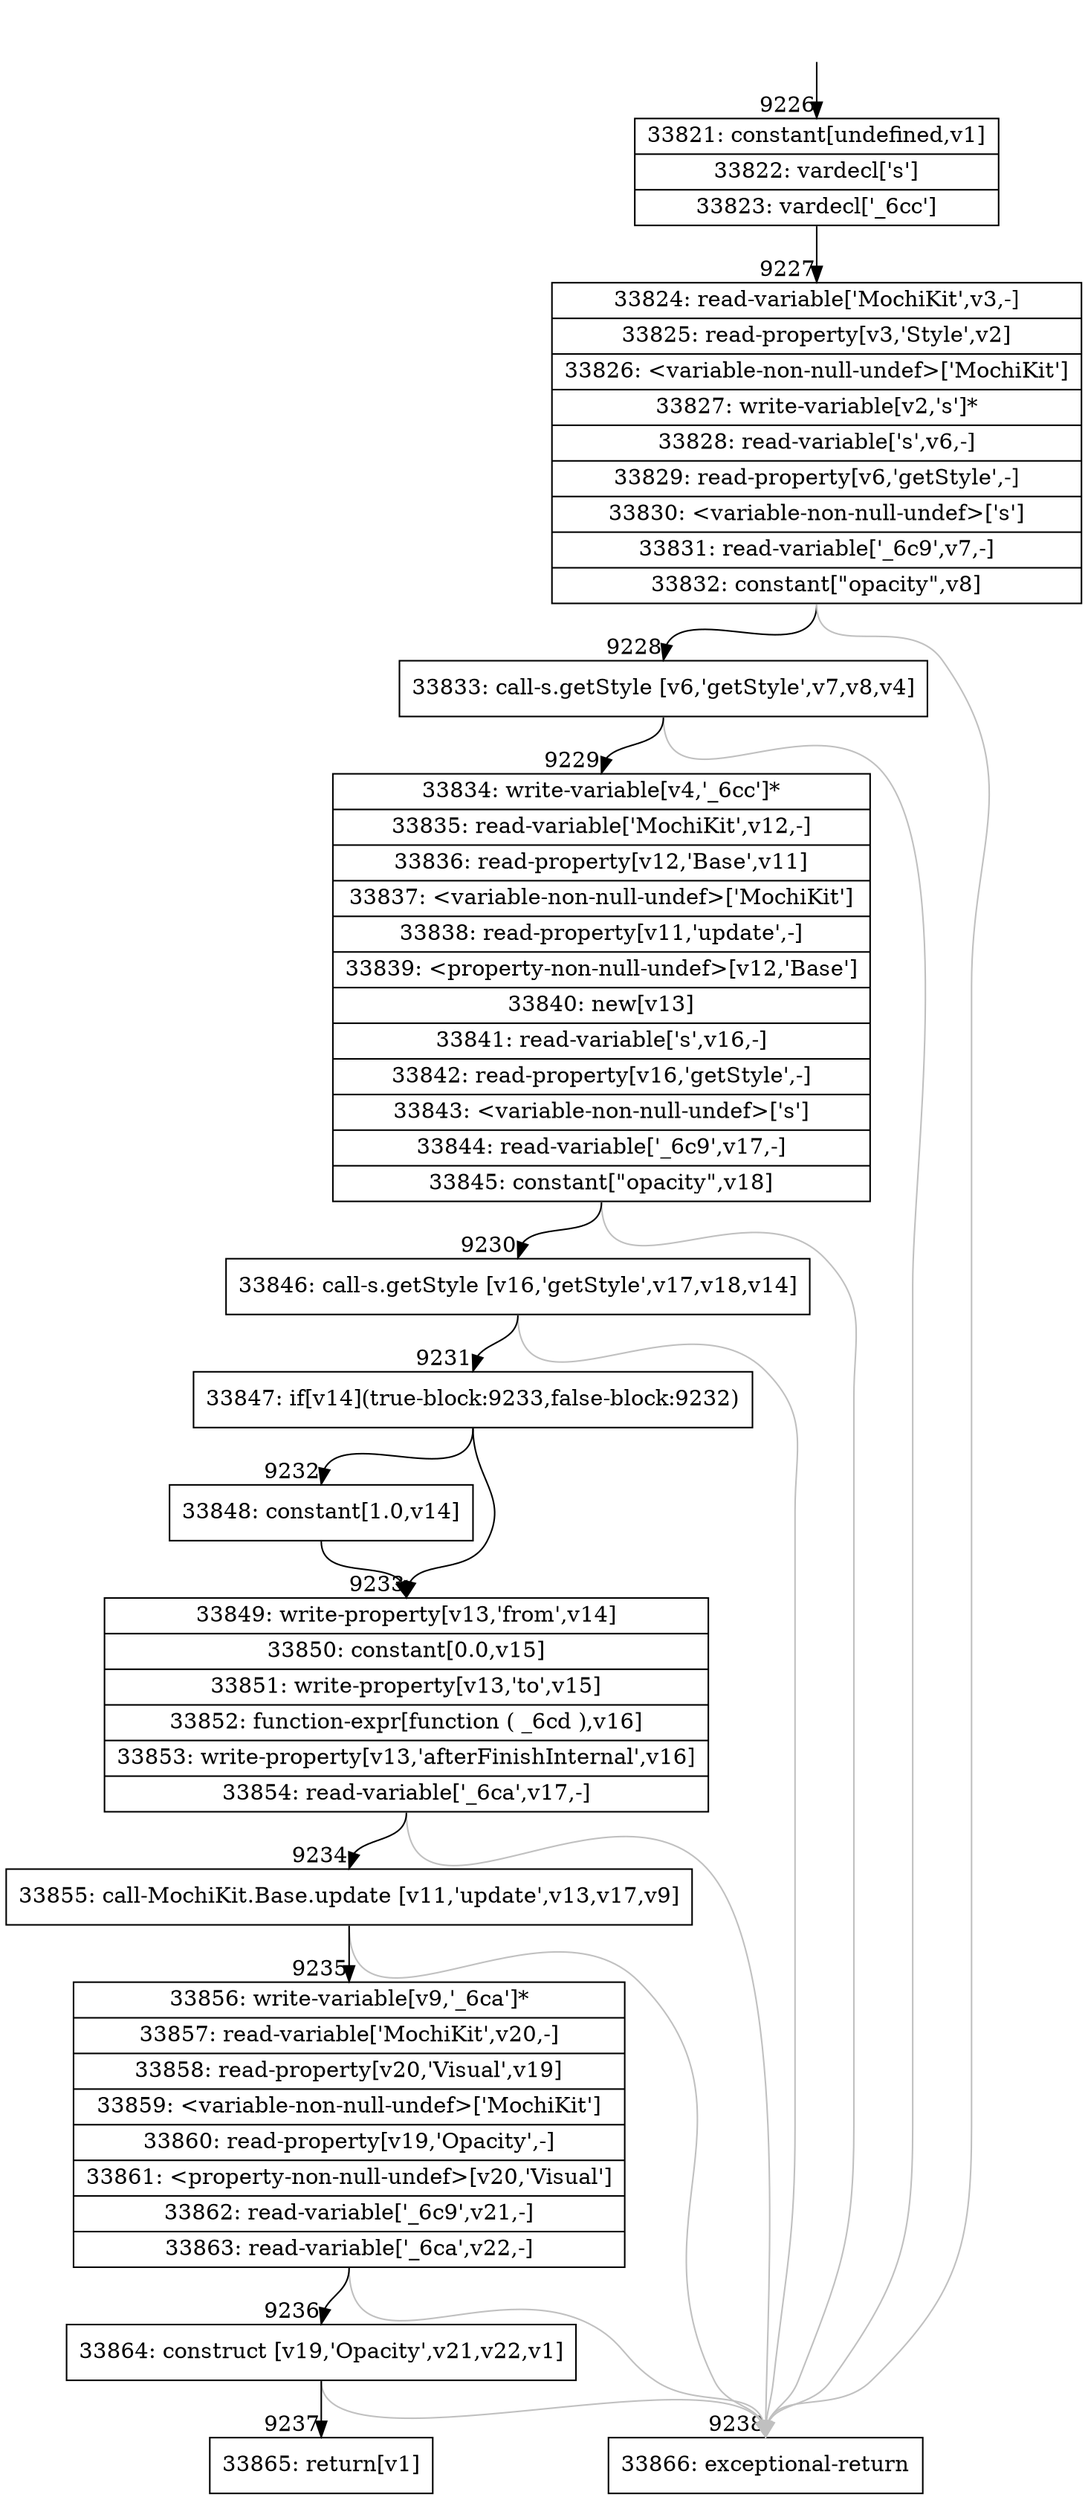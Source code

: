 digraph {
rankdir="TD"
BB_entry638[shape=none,label=""];
BB_entry638 -> BB9226 [tailport=s, headport=n, headlabel="    9226"]
BB9226 [shape=record label="{33821: constant[undefined,v1]|33822: vardecl['s']|33823: vardecl['_6cc']}" ] 
BB9226 -> BB9227 [tailport=s, headport=n, headlabel="      9227"]
BB9227 [shape=record label="{33824: read-variable['MochiKit',v3,-]|33825: read-property[v3,'Style',v2]|33826: \<variable-non-null-undef\>['MochiKit']|33827: write-variable[v2,'s']*|33828: read-variable['s',v6,-]|33829: read-property[v6,'getStyle',-]|33830: \<variable-non-null-undef\>['s']|33831: read-variable['_6c9',v7,-]|33832: constant[\"opacity\",v8]}" ] 
BB9227 -> BB9228 [tailport=s, headport=n, headlabel="      9228"]
BB9227 -> BB9238 [tailport=s, headport=n, color=gray, headlabel="      9238"]
BB9228 [shape=record label="{33833: call-s.getStyle [v6,'getStyle',v7,v8,v4]}" ] 
BB9228 -> BB9229 [tailport=s, headport=n, headlabel="      9229"]
BB9228 -> BB9238 [tailport=s, headport=n, color=gray]
BB9229 [shape=record label="{33834: write-variable[v4,'_6cc']*|33835: read-variable['MochiKit',v12,-]|33836: read-property[v12,'Base',v11]|33837: \<variable-non-null-undef\>['MochiKit']|33838: read-property[v11,'update',-]|33839: \<property-non-null-undef\>[v12,'Base']|33840: new[v13]|33841: read-variable['s',v16,-]|33842: read-property[v16,'getStyle',-]|33843: \<variable-non-null-undef\>['s']|33844: read-variable['_6c9',v17,-]|33845: constant[\"opacity\",v18]}" ] 
BB9229 -> BB9230 [tailport=s, headport=n, headlabel="      9230"]
BB9229 -> BB9238 [tailport=s, headport=n, color=gray]
BB9230 [shape=record label="{33846: call-s.getStyle [v16,'getStyle',v17,v18,v14]}" ] 
BB9230 -> BB9231 [tailport=s, headport=n, headlabel="      9231"]
BB9230 -> BB9238 [tailport=s, headport=n, color=gray]
BB9231 [shape=record label="{33847: if[v14](true-block:9233,false-block:9232)}" ] 
BB9231 -> BB9233 [tailport=s, headport=n, headlabel="      9233"]
BB9231 -> BB9232 [tailport=s, headport=n, headlabel="      9232"]
BB9232 [shape=record label="{33848: constant[1.0,v14]}" ] 
BB9232 -> BB9233 [tailport=s, headport=n]
BB9233 [shape=record label="{33849: write-property[v13,'from',v14]|33850: constant[0.0,v15]|33851: write-property[v13,'to',v15]|33852: function-expr[function ( _6cd ),v16]|33853: write-property[v13,'afterFinishInternal',v16]|33854: read-variable['_6ca',v17,-]}" ] 
BB9233 -> BB9234 [tailport=s, headport=n, headlabel="      9234"]
BB9233 -> BB9238 [tailport=s, headport=n, color=gray]
BB9234 [shape=record label="{33855: call-MochiKit.Base.update [v11,'update',v13,v17,v9]}" ] 
BB9234 -> BB9235 [tailport=s, headport=n, headlabel="      9235"]
BB9234 -> BB9238 [tailport=s, headport=n, color=gray]
BB9235 [shape=record label="{33856: write-variable[v9,'_6ca']*|33857: read-variable['MochiKit',v20,-]|33858: read-property[v20,'Visual',v19]|33859: \<variable-non-null-undef\>['MochiKit']|33860: read-property[v19,'Opacity',-]|33861: \<property-non-null-undef\>[v20,'Visual']|33862: read-variable['_6c9',v21,-]|33863: read-variable['_6ca',v22,-]}" ] 
BB9235 -> BB9236 [tailport=s, headport=n, headlabel="      9236"]
BB9235 -> BB9238 [tailport=s, headport=n, color=gray]
BB9236 [shape=record label="{33864: construct [v19,'Opacity',v21,v22,v1]}" ] 
BB9236 -> BB9237 [tailport=s, headport=n, headlabel="      9237"]
BB9236 -> BB9238 [tailport=s, headport=n, color=gray]
BB9237 [shape=record label="{33865: return[v1]}" ] 
BB9238 [shape=record label="{33866: exceptional-return}" ] 
//#$~ 6586
}
